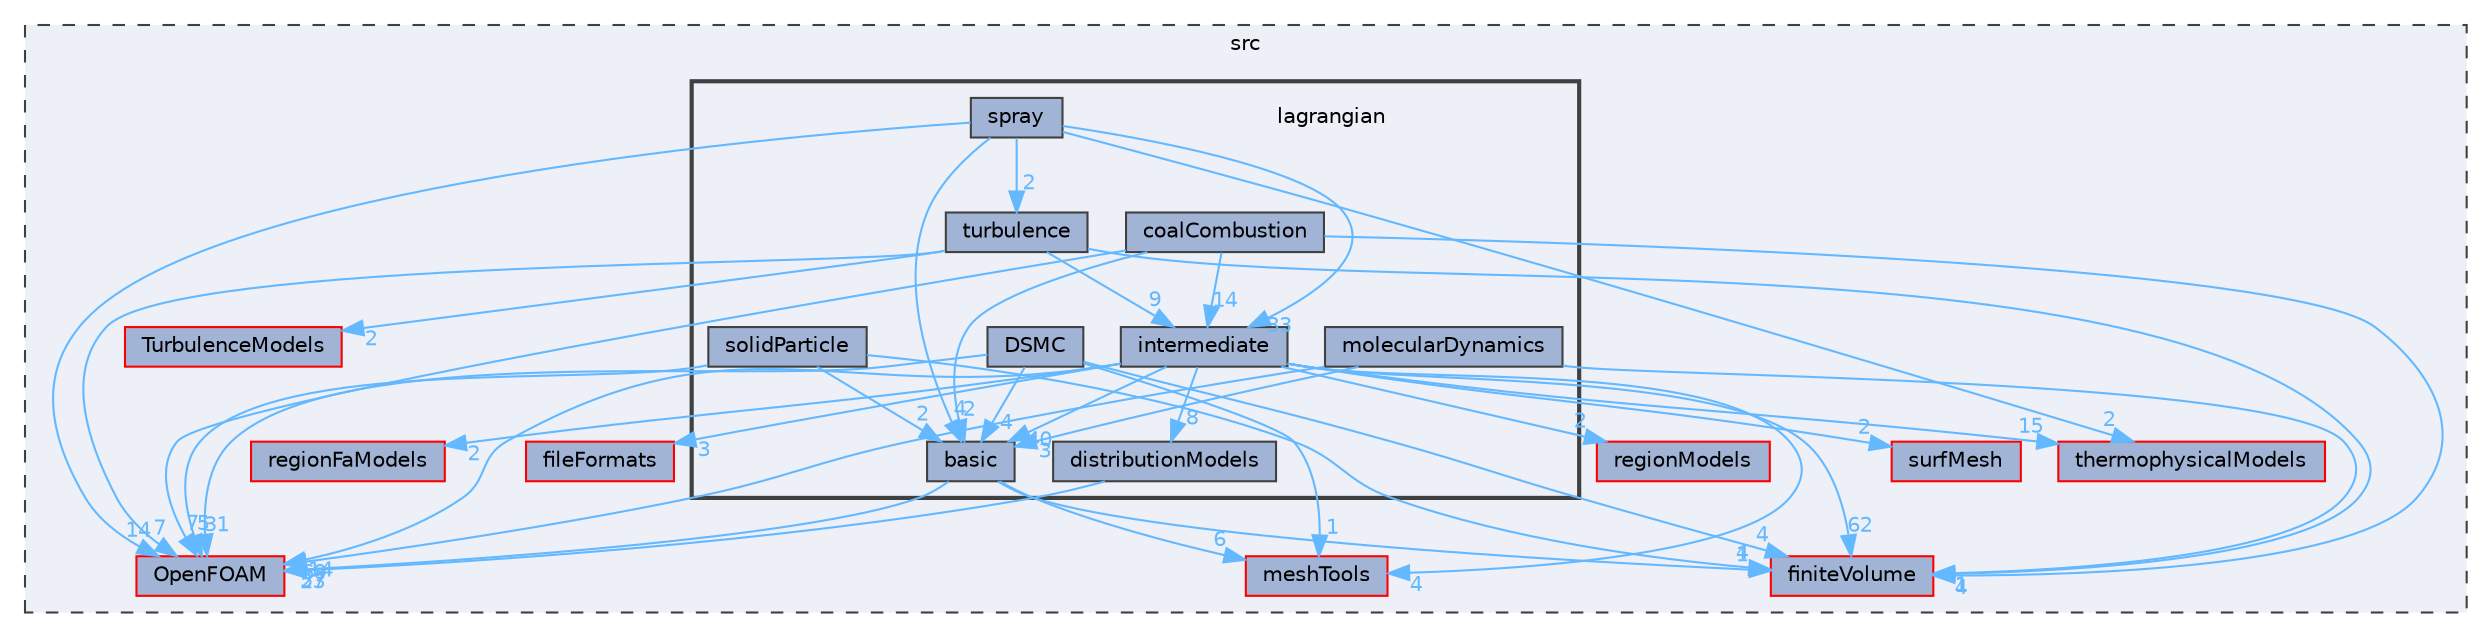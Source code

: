 digraph "src/lagrangian"
{
 // LATEX_PDF_SIZE
  bgcolor="transparent";
  edge [fontname=Helvetica,fontsize=10,labelfontname=Helvetica,labelfontsize=10];
  node [fontname=Helvetica,fontsize=10,shape=box,height=0.2,width=0.4];
  compound=true
  subgraph clusterdir_68267d1309a1af8e8297ef4c3efbcdba {
    graph [ bgcolor="#edf0f7", pencolor="grey25", label="src", fontname=Helvetica,fontsize=10 style="filled,dashed", URL="dir_68267d1309a1af8e8297ef4c3efbcdba.html",tooltip=""]
  dir_0a88fe22feb23ce5f078a04a1df67721 [label="surfMesh", fillcolor="#a2b4d6", color="red", style="filled", URL="dir_0a88fe22feb23ce5f078a04a1df67721.html",tooltip=""];
  dir_1cee61ac5e24023b73c87e3e265bd2be [label="regionModels", fillcolor="#a2b4d6", color="red", style="filled", URL="dir_1cee61ac5e24023b73c87e3e265bd2be.html",tooltip=""];
  dir_1eda626aeac0f0ad2848c36acaa5d501 [label="TurbulenceModels", fillcolor="#a2b4d6", color="red", style="filled", URL="dir_1eda626aeac0f0ad2848c36acaa5d501.html",tooltip=""];
  dir_256e80909904544129a5af4b82e274ea [label="regionFaModels", fillcolor="#a2b4d6", color="red", style="filled", URL="dir_256e80909904544129a5af4b82e274ea.html",tooltip=""];
  dir_2778d089ec5c4f66810b11f753867003 [label="thermophysicalModels", fillcolor="#a2b4d6", color="red", style="filled", URL="dir_2778d089ec5c4f66810b11f753867003.html",tooltip=""];
  dir_9bd15774b555cf7259a6fa18f99fe99b [label="finiteVolume", fillcolor="#a2b4d6", color="red", style="filled", URL="dir_9bd15774b555cf7259a6fa18f99fe99b.html",tooltip=""];
  dir_ae30ad0bef50cf391b24c614251bb9fd [label="meshTools", fillcolor="#a2b4d6", color="red", style="filled", URL="dir_ae30ad0bef50cf391b24c614251bb9fd.html",tooltip=""];
  dir_b05602f37bb521a7142c0a3e200b5f35 [label="fileFormats", fillcolor="#a2b4d6", color="red", style="filled", URL="dir_b05602f37bb521a7142c0a3e200b5f35.html",tooltip=""];
  dir_c5473ff19b20e6ec4dfe5c310b3778a8 [label="OpenFOAM", fillcolor="#a2b4d6", color="red", style="filled", URL="dir_c5473ff19b20e6ec4dfe5c310b3778a8.html",tooltip=""];
  subgraph clusterdir_f8c25efc4b6f6a8502a42d5af7554d23 {
    graph [ bgcolor="#edf0f7", pencolor="grey25", label="", fontname=Helvetica,fontsize=10 style="filled,bold", URL="dir_f8c25efc4b6f6a8502a42d5af7554d23.html",tooltip=""]
    dir_f8c25efc4b6f6a8502a42d5af7554d23 [shape=plaintext, label="lagrangian"];
  dir_584e0ab0901b4327f36f4285cac7f2f8 [label="basic", fillcolor="#a2b4d6", color="grey25", style="filled", URL="dir_584e0ab0901b4327f36f4285cac7f2f8.html",tooltip=""];
  dir_6061a3ee916a9160a3a185551ff9959f [label="coalCombustion", fillcolor="#a2b4d6", color="grey25", style="filled", URL="dir_6061a3ee916a9160a3a185551ff9959f.html",tooltip=""];
  dir_d6927c2879faa997b7d01c6ca71e518d [label="distributionModels", fillcolor="#a2b4d6", color="grey25", style="filled", URL="dir_d6927c2879faa997b7d01c6ca71e518d.html",tooltip=""];
  dir_0edaa91cbfb55b9d84a014d50382efcb [label="DSMC", fillcolor="#a2b4d6", color="grey25", style="filled", URL="dir_0edaa91cbfb55b9d84a014d50382efcb.html",tooltip=""];
  dir_d3c32a493136c130c1f0d51f4f35c297 [label="intermediate", fillcolor="#a2b4d6", color="grey25", style="filled", URL="dir_d3c32a493136c130c1f0d51f4f35c297.html",tooltip=""];
  dir_35d1b8bea394c75820a29726f930e1b8 [label="molecularDynamics", fillcolor="#a2b4d6", color="grey25", style="filled", URL="dir_35d1b8bea394c75820a29726f930e1b8.html",tooltip=""];
  dir_a226e98d2dd849a9ee234702e69d4c73 [label="solidParticle", fillcolor="#a2b4d6", color="grey25", style="filled", URL="dir_a226e98d2dd849a9ee234702e69d4c73.html",tooltip=""];
  dir_3b5845e7b77836e95b25ac2dbb8dfd76 [label="spray", fillcolor="#a2b4d6", color="grey25", style="filled", URL="dir_3b5845e7b77836e95b25ac2dbb8dfd76.html",tooltip=""];
  dir_43bc749440adff70c5addf058ea4a468 [label="turbulence", fillcolor="#a2b4d6", color="grey25", style="filled", URL="dir_43bc749440adff70c5addf058ea4a468.html",tooltip=""];
  }
  }
  dir_584e0ab0901b4327f36f4285cac7f2f8->dir_c5473ff19b20e6ec4dfe5c310b3778a8 [headlabel="57", labeldistance=1.5 headhref="dir_000211_002695.html" href="dir_000211_002695.html" color="steelblue1" fontcolor="steelblue1"];
  dir_584e0ab0901b4327f36f4285cac7f2f8->dir_ae30ad0bef50cf391b24c614251bb9fd [headlabel="6", labeldistance=1.5 headhref="dir_000211_002382.html" href="dir_000211_002382.html" color="steelblue1" fontcolor="steelblue1"];
  dir_584e0ab0901b4327f36f4285cac7f2f8->dir_9bd15774b555cf7259a6fa18f99fe99b [headlabel="1", labeldistance=1.5 headhref="dir_000211_001387.html" href="dir_000211_001387.html" color="steelblue1" fontcolor="steelblue1"];
  dir_6061a3ee916a9160a3a185551ff9959f->dir_584e0ab0901b4327f36f4285cac7f2f8 [headlabel="2", labeldistance=1.5 headhref="dir_000516_000211.html" href="dir_000516_000211.html" color="steelblue1" fontcolor="steelblue1"];
  dir_6061a3ee916a9160a3a185551ff9959f->dir_9bd15774b555cf7259a6fa18f99fe99b [headlabel="4", labeldistance=1.5 headhref="dir_000516_001387.html" href="dir_000516_001387.html" color="steelblue1" fontcolor="steelblue1"];
  dir_6061a3ee916a9160a3a185551ff9959f->dir_c5473ff19b20e6ec4dfe5c310b3778a8 [headlabel="7", labeldistance=1.5 headhref="dir_000516_002695.html" href="dir_000516_002695.html" color="steelblue1" fontcolor="steelblue1"];
  dir_6061a3ee916a9160a3a185551ff9959f->dir_d3c32a493136c130c1f0d51f4f35c297 [headlabel="14", labeldistance=1.5 headhref="dir_000516_001913.html" href="dir_000516_001913.html" color="steelblue1" fontcolor="steelblue1"];
  dir_d6927c2879faa997b7d01c6ca71e518d->dir_c5473ff19b20e6ec4dfe5c310b3778a8 [headlabel="23", labeldistance=1.5 headhref="dir_000987_002695.html" href="dir_000987_002695.html" color="steelblue1" fontcolor="steelblue1"];
  dir_0edaa91cbfb55b9d84a014d50382efcb->dir_c5473ff19b20e6ec4dfe5c310b3778a8 [headlabel="31", labeldistance=1.5 headhref="dir_001054_002695.html" href="dir_001054_002695.html" color="steelblue1" fontcolor="steelblue1"];
  dir_0edaa91cbfb55b9d84a014d50382efcb->dir_9bd15774b555cf7259a6fa18f99fe99b [headlabel="4", labeldistance=1.5 headhref="dir_001054_001387.html" href="dir_001054_001387.html" color="steelblue1" fontcolor="steelblue1"];
  dir_0edaa91cbfb55b9d84a014d50382efcb->dir_584e0ab0901b4327f36f4285cac7f2f8 [headlabel="4", labeldistance=1.5 headhref="dir_001054_000211.html" href="dir_001054_000211.html" color="steelblue1" fontcolor="steelblue1"];
  dir_0edaa91cbfb55b9d84a014d50382efcb->dir_ae30ad0bef50cf391b24c614251bb9fd [headlabel="1", labeldistance=1.5 headhref="dir_001054_002382.html" href="dir_001054_002382.html" color="steelblue1" fontcolor="steelblue1"];
  dir_d3c32a493136c130c1f0d51f4f35c297->dir_0a88fe22feb23ce5f078a04a1df67721 [headlabel="2", labeldistance=1.5 headhref="dir_001913_003891.html" href="dir_001913_003891.html" color="steelblue1" fontcolor="steelblue1"];
  dir_d3c32a493136c130c1f0d51f4f35c297->dir_2778d089ec5c4f66810b11f753867003 [headlabel="15", labeldistance=1.5 headhref="dir_001913_004022.html" href="dir_001913_004022.html" color="steelblue1" fontcolor="steelblue1"];
  dir_d3c32a493136c130c1f0d51f4f35c297->dir_584e0ab0901b4327f36f4285cac7f2f8 [headlabel="40", labeldistance=1.5 headhref="dir_001913_000211.html" href="dir_001913_000211.html" color="steelblue1" fontcolor="steelblue1"];
  dir_d3c32a493136c130c1f0d51f4f35c297->dir_9bd15774b555cf7259a6fa18f99fe99b [headlabel="62", labeldistance=1.5 headhref="dir_001913_001387.html" href="dir_001913_001387.html" color="steelblue1" fontcolor="steelblue1"];
  dir_d3c32a493136c130c1f0d51f4f35c297->dir_ae30ad0bef50cf391b24c614251bb9fd [headlabel="4", labeldistance=1.5 headhref="dir_001913_002382.html" href="dir_001913_002382.html" color="steelblue1" fontcolor="steelblue1"];
  dir_d3c32a493136c130c1f0d51f4f35c297->dir_b05602f37bb521a7142c0a3e200b5f35 [headlabel="3", labeldistance=1.5 headhref="dir_001913_001353.html" href="dir_001913_001353.html" color="steelblue1" fontcolor="steelblue1"];
  dir_d3c32a493136c130c1f0d51f4f35c297->dir_c5473ff19b20e6ec4dfe5c310b3778a8 [headlabel="314", labeldistance=1.5 headhref="dir_001913_002695.html" href="dir_001913_002695.html" color="steelblue1" fontcolor="steelblue1"];
  dir_d3c32a493136c130c1f0d51f4f35c297->dir_d6927c2879faa997b7d01c6ca71e518d [headlabel="8", labeldistance=1.5 headhref="dir_001913_000987.html" href="dir_001913_000987.html" color="steelblue1" fontcolor="steelblue1"];
  dir_d3c32a493136c130c1f0d51f4f35c297->dir_1cee61ac5e24023b73c87e3e265bd2be [headlabel="2", labeldistance=1.5 headhref="dir_001913_003295.html" href="dir_001913_003295.html" color="steelblue1" fontcolor="steelblue1"];
  dir_d3c32a493136c130c1f0d51f4f35c297->dir_256e80909904544129a5af4b82e274ea [headlabel="2", labeldistance=1.5 headhref="dir_001913_003287.html" href="dir_001913_003287.html" color="steelblue1" fontcolor="steelblue1"];
  dir_35d1b8bea394c75820a29726f930e1b8->dir_c5473ff19b20e6ec4dfe5c310b3778a8 [headlabel="69", labeldistance=1.5 headhref="dir_002425_002695.html" href="dir_002425_002695.html" color="steelblue1" fontcolor="steelblue1"];
  dir_35d1b8bea394c75820a29726f930e1b8->dir_584e0ab0901b4327f36f4285cac7f2f8 [headlabel="3", labeldistance=1.5 headhref="dir_002425_000211.html" href="dir_002425_000211.html" color="steelblue1" fontcolor="steelblue1"];
  dir_35d1b8bea394c75820a29726f930e1b8->dir_9bd15774b555cf7259a6fa18f99fe99b [headlabel="1", labeldistance=1.5 headhref="dir_002425_001387.html" href="dir_002425_001387.html" color="steelblue1" fontcolor="steelblue1"];
  dir_a226e98d2dd849a9ee234702e69d4c73->dir_584e0ab0901b4327f36f4285cac7f2f8 [headlabel="2", labeldistance=1.5 headhref="dir_003637_000211.html" href="dir_003637_000211.html" color="steelblue1" fontcolor="steelblue1"];
  dir_a226e98d2dd849a9ee234702e69d4c73->dir_9bd15774b555cf7259a6fa18f99fe99b [headlabel="4", labeldistance=1.5 headhref="dir_003637_001387.html" href="dir_003637_001387.html" color="steelblue1" fontcolor="steelblue1"];
  dir_a226e98d2dd849a9ee234702e69d4c73->dir_c5473ff19b20e6ec4dfe5c310b3778a8 [headlabel="5", labeldistance=1.5 headhref="dir_003637_002695.html" href="dir_003637_002695.html" color="steelblue1" fontcolor="steelblue1"];
  dir_3b5845e7b77836e95b25ac2dbb8dfd76->dir_2778d089ec5c4f66810b11f753867003 [headlabel="2", labeldistance=1.5 headhref="dir_003718_004022.html" href="dir_003718_004022.html" color="steelblue1" fontcolor="steelblue1"];
  dir_3b5845e7b77836e95b25ac2dbb8dfd76->dir_43bc749440adff70c5addf058ea4a468 [headlabel="2", labeldistance=1.5 headhref="dir_003718_004135.html" href="dir_003718_004135.html" color="steelblue1" fontcolor="steelblue1"];
  dir_3b5845e7b77836e95b25ac2dbb8dfd76->dir_584e0ab0901b4327f36f4285cac7f2f8 [headlabel="4", labeldistance=1.5 headhref="dir_003718_000211.html" href="dir_003718_000211.html" color="steelblue1" fontcolor="steelblue1"];
  dir_3b5845e7b77836e95b25ac2dbb8dfd76->dir_c5473ff19b20e6ec4dfe5c310b3778a8 [headlabel="14", labeldistance=1.5 headhref="dir_003718_002695.html" href="dir_003718_002695.html" color="steelblue1" fontcolor="steelblue1"];
  dir_3b5845e7b77836e95b25ac2dbb8dfd76->dir_d3c32a493136c130c1f0d51f4f35c297 [headlabel="33", labeldistance=1.5 headhref="dir_003718_001913.html" href="dir_003718_001913.html" color="steelblue1" fontcolor="steelblue1"];
  dir_43bc749440adff70c5addf058ea4a468->dir_1eda626aeac0f0ad2848c36acaa5d501 [headlabel="2", labeldistance=1.5 headhref="dir_004135_004143.html" href="dir_004135_004143.html" color="steelblue1" fontcolor="steelblue1"];
  dir_43bc749440adff70c5addf058ea4a468->dir_9bd15774b555cf7259a6fa18f99fe99b [headlabel="1", labeldistance=1.5 headhref="dir_004135_001387.html" href="dir_004135_001387.html" color="steelblue1" fontcolor="steelblue1"];
  dir_43bc749440adff70c5addf058ea4a468->dir_c5473ff19b20e6ec4dfe5c310b3778a8 [headlabel="7", labeldistance=1.5 headhref="dir_004135_002695.html" href="dir_004135_002695.html" color="steelblue1" fontcolor="steelblue1"];
  dir_43bc749440adff70c5addf058ea4a468->dir_d3c32a493136c130c1f0d51f4f35c297 [headlabel="9", labeldistance=1.5 headhref="dir_004135_001913.html" href="dir_004135_001913.html" color="steelblue1" fontcolor="steelblue1"];
}
